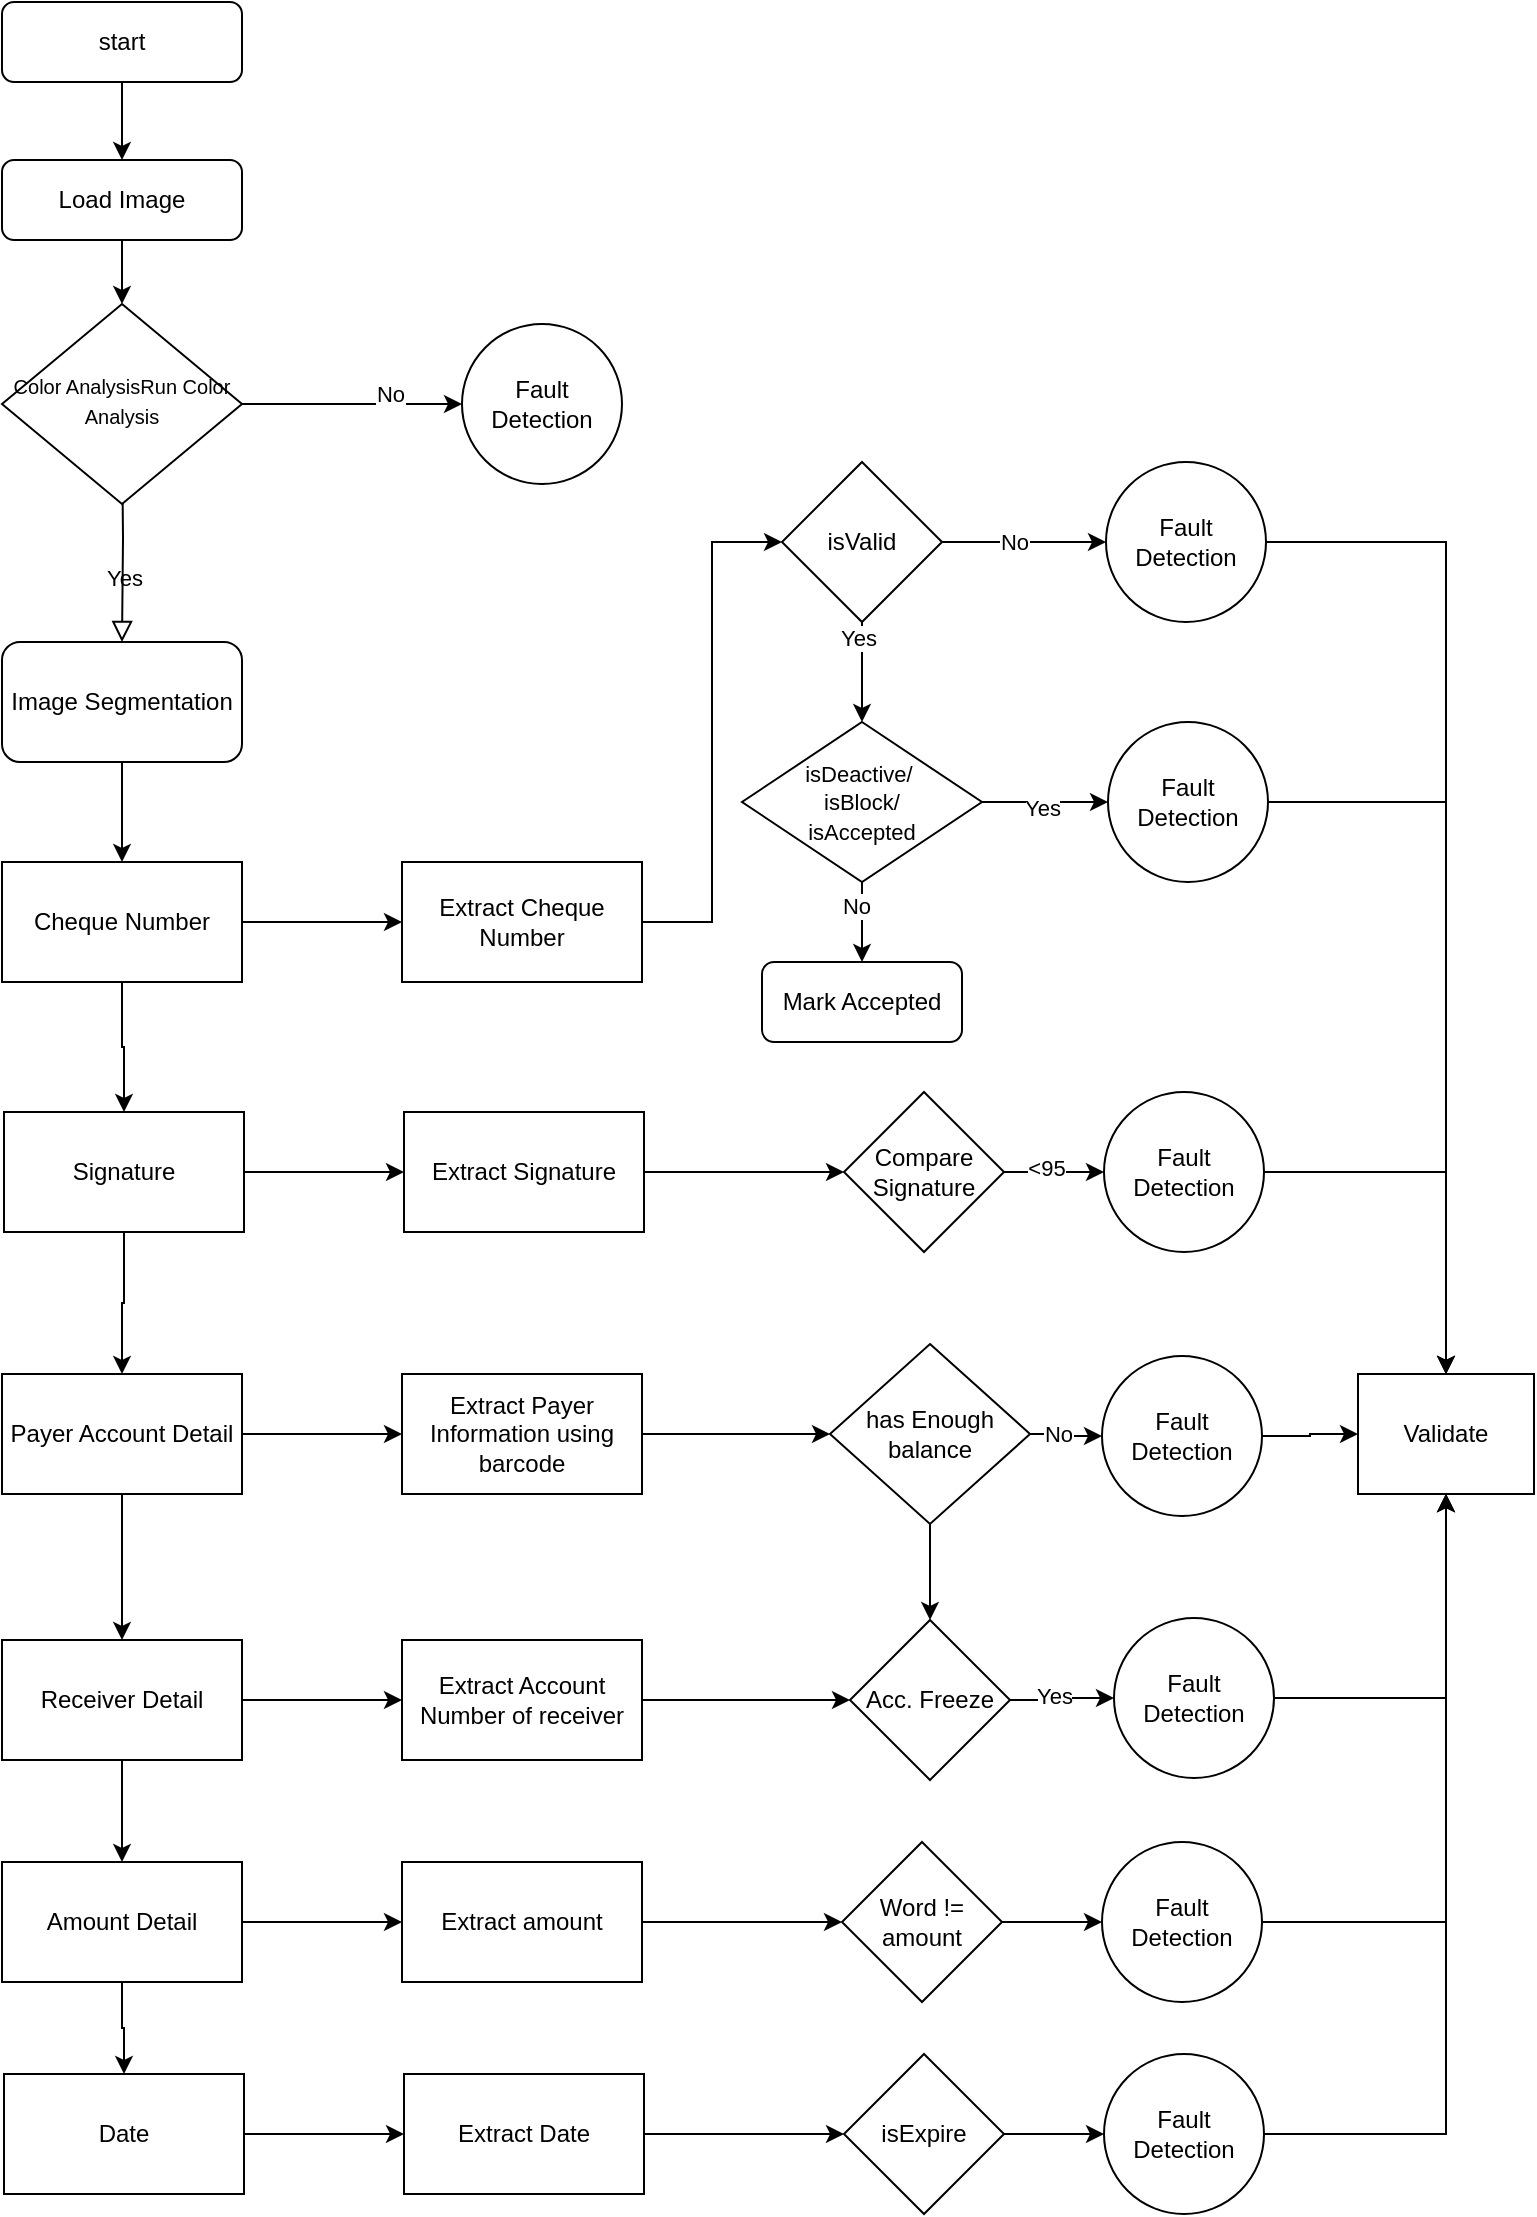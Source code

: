 <mxfile version="25.0.3">
  <diagram id="C5RBs43oDa-KdzZeNtuy" name="Page-1">
    <mxGraphModel dx="1142" dy="1085" grid="1" gridSize="10" guides="1" tooltips="1" connect="1" arrows="1" fold="1" page="1" pageScale="1" pageWidth="827" pageHeight="1169" math="0" shadow="0">
      <root>
        <mxCell id="WIyWlLk6GJQsqaUBKTNV-0" />
        <mxCell id="WIyWlLk6GJQsqaUBKTNV-1" parent="WIyWlLk6GJQsqaUBKTNV-0" />
        <mxCell id="KiJ6XRheen4GXO749P8N-3" style="edgeStyle=orthogonalEdgeStyle;rounded=0;orthogonalLoop=1;jettySize=auto;html=1;exitX=0.5;exitY=1;exitDx=0;exitDy=0;entryX=0.5;entryY=0;entryDx=0;entryDy=0;" edge="1" parent="WIyWlLk6GJQsqaUBKTNV-1" source="WIyWlLk6GJQsqaUBKTNV-3" target="WIyWlLk6GJQsqaUBKTNV-6">
          <mxGeometry relative="1" as="geometry">
            <mxPoint x="102" y="155" as="targetPoint" />
          </mxGeometry>
        </mxCell>
        <mxCell id="WIyWlLk6GJQsqaUBKTNV-3" value="Load Image" style="rounded=1;whiteSpace=wrap;html=1;fontSize=12;glass=0;strokeWidth=1;shadow=0;" parent="WIyWlLk6GJQsqaUBKTNV-1" vertex="1">
          <mxGeometry x="42" y="103" width="120" height="40" as="geometry" />
        </mxCell>
        <mxCell id="WIyWlLk6GJQsqaUBKTNV-4" value="Yes" style="rounded=0;html=1;jettySize=auto;orthogonalLoop=1;fontSize=11;endArrow=block;endFill=0;endSize=8;strokeWidth=1;shadow=0;labelBackgroundColor=none;edgeStyle=orthogonalEdgeStyle;exitX=0.5;exitY=1;exitDx=0;exitDy=0;entryX=0.5;entryY=0;entryDx=0;entryDy=0;" parent="WIyWlLk6GJQsqaUBKTNV-1" target="KiJ6XRheen4GXO749P8N-5" edge="1">
          <mxGeometry y="20" relative="1" as="geometry">
            <mxPoint as="offset" />
            <mxPoint x="102" y="239" as="sourcePoint" />
            <mxPoint x="102" y="304" as="targetPoint" />
          </mxGeometry>
        </mxCell>
        <mxCell id="KiJ6XRheen4GXO749P8N-21" style="edgeStyle=orthogonalEdgeStyle;rounded=0;orthogonalLoop=1;jettySize=auto;html=1;exitX=1;exitY=0.5;exitDx=0;exitDy=0;" edge="1" parent="WIyWlLk6GJQsqaUBKTNV-1" source="WIyWlLk6GJQsqaUBKTNV-6" target="KiJ6XRheen4GXO749P8N-18">
          <mxGeometry relative="1" as="geometry" />
        </mxCell>
        <mxCell id="KiJ6XRheen4GXO749P8N-22" value="No" style="edgeLabel;html=1;align=center;verticalAlign=middle;resizable=0;points=[];" vertex="1" connectable="0" parent="KiJ6XRheen4GXO749P8N-21">
          <mxGeometry x="0.345" y="5" relative="1" as="geometry">
            <mxPoint as="offset" />
          </mxGeometry>
        </mxCell>
        <mxCell id="WIyWlLk6GJQsqaUBKTNV-6" value="&lt;font style=&quot;font-size: 10px;&quot;&gt;Color AnalysisRun Color Analysis&lt;/font&gt;" style="rhombus;whiteSpace=wrap;html=1;shadow=0;fontFamily=Helvetica;fontSize=12;align=center;strokeWidth=1;spacing=6;spacingTop=-4;" parent="WIyWlLk6GJQsqaUBKTNV-1" vertex="1">
          <mxGeometry x="42" y="175" width="120" height="100" as="geometry" />
        </mxCell>
        <mxCell id="WIyWlLk6GJQsqaUBKTNV-9" value="Yes" style="edgeStyle=orthogonalEdgeStyle;rounded=0;html=1;jettySize=auto;orthogonalLoop=1;fontSize=11;endArrow=block;endFill=0;endSize=8;strokeWidth=1;shadow=0;labelBackgroundColor=none;" parent="WIyWlLk6GJQsqaUBKTNV-1" target="WIyWlLk6GJQsqaUBKTNV-12" edge="1">
          <mxGeometry y="10" relative="1" as="geometry">
            <mxPoint as="offset" />
            <mxPoint x="270" y="380" as="sourcePoint" />
          </mxGeometry>
        </mxCell>
        <mxCell id="KiJ6XRheen4GXO749P8N-1" style="edgeStyle=orthogonalEdgeStyle;rounded=0;orthogonalLoop=1;jettySize=auto;html=1;exitX=0.5;exitY=1;exitDx=0;exitDy=0;" edge="1" parent="WIyWlLk6GJQsqaUBKTNV-1" source="KiJ6XRheen4GXO749P8N-0" target="WIyWlLk6GJQsqaUBKTNV-3">
          <mxGeometry relative="1" as="geometry" />
        </mxCell>
        <mxCell id="KiJ6XRheen4GXO749P8N-0" value="start" style="rounded=1;whiteSpace=wrap;html=1;fontSize=12;glass=0;strokeWidth=1;shadow=0;" vertex="1" parent="WIyWlLk6GJQsqaUBKTNV-1">
          <mxGeometry x="42" y="24" width="120" height="40" as="geometry" />
        </mxCell>
        <mxCell id="KiJ6XRheen4GXO749P8N-10" style="edgeStyle=orthogonalEdgeStyle;rounded=0;orthogonalLoop=1;jettySize=auto;html=1;exitX=0.5;exitY=1;exitDx=0;exitDy=0;" edge="1" parent="WIyWlLk6GJQsqaUBKTNV-1" source="KiJ6XRheen4GXO749P8N-5">
          <mxGeometry relative="1" as="geometry">
            <mxPoint x="102" y="454" as="targetPoint" />
          </mxGeometry>
        </mxCell>
        <mxCell id="KiJ6XRheen4GXO749P8N-5" value="Image Segmentation" style="rounded=1;whiteSpace=wrap;html=1;" vertex="1" parent="WIyWlLk6GJQsqaUBKTNV-1">
          <mxGeometry x="42" y="344" width="120" height="60" as="geometry" />
        </mxCell>
        <mxCell id="KiJ6XRheen4GXO749P8N-13" value="" style="edgeStyle=orthogonalEdgeStyle;rounded=0;orthogonalLoop=1;jettySize=auto;html=1;" edge="1" parent="WIyWlLk6GJQsqaUBKTNV-1" source="KiJ6XRheen4GXO749P8N-11" target="KiJ6XRheen4GXO749P8N-12">
          <mxGeometry relative="1" as="geometry" />
        </mxCell>
        <mxCell id="KiJ6XRheen4GXO749P8N-38" value="" style="edgeStyle=orthogonalEdgeStyle;rounded=0;orthogonalLoop=1;jettySize=auto;html=1;" edge="1" parent="WIyWlLk6GJQsqaUBKTNV-1" source="KiJ6XRheen4GXO749P8N-11" target="KiJ6XRheen4GXO749P8N-37">
          <mxGeometry relative="1" as="geometry" />
        </mxCell>
        <mxCell id="KiJ6XRheen4GXO749P8N-11" value="Cheque Number" style="rounded=0;whiteSpace=wrap;html=1;" vertex="1" parent="WIyWlLk6GJQsqaUBKTNV-1">
          <mxGeometry x="42" y="454" width="120" height="60" as="geometry" />
        </mxCell>
        <mxCell id="KiJ6XRheen4GXO749P8N-70" style="edgeStyle=orthogonalEdgeStyle;rounded=0;orthogonalLoop=1;jettySize=auto;html=1;exitX=1;exitY=0.5;exitDx=0;exitDy=0;entryX=0;entryY=0.5;entryDx=0;entryDy=0;" edge="1" parent="WIyWlLk6GJQsqaUBKTNV-1" source="KiJ6XRheen4GXO749P8N-12" target="KiJ6XRheen4GXO749P8N-14">
          <mxGeometry relative="1" as="geometry" />
        </mxCell>
        <mxCell id="KiJ6XRheen4GXO749P8N-12" value="Extract Cheque Number" style="rounded=0;whiteSpace=wrap;html=1;" vertex="1" parent="WIyWlLk6GJQsqaUBKTNV-1">
          <mxGeometry x="242" y="454" width="120" height="60" as="geometry" />
        </mxCell>
        <mxCell id="KiJ6XRheen4GXO749P8N-17" value="" style="edgeStyle=orthogonalEdgeStyle;rounded=0;orthogonalLoop=1;jettySize=auto;html=1;" edge="1" parent="WIyWlLk6GJQsqaUBKTNV-1" source="KiJ6XRheen4GXO749P8N-14" target="KiJ6XRheen4GXO749P8N-16">
          <mxGeometry relative="1" as="geometry" />
        </mxCell>
        <mxCell id="KiJ6XRheen4GXO749P8N-24" value="No" style="edgeLabel;html=1;align=center;verticalAlign=middle;resizable=0;points=[];" vertex="1" connectable="0" parent="KiJ6XRheen4GXO749P8N-17">
          <mxGeometry x="-0.125" relative="1" as="geometry">
            <mxPoint as="offset" />
          </mxGeometry>
        </mxCell>
        <mxCell id="KiJ6XRheen4GXO749P8N-42" style="edgeStyle=orthogonalEdgeStyle;rounded=0;orthogonalLoop=1;jettySize=auto;html=1;exitX=0.5;exitY=1;exitDx=0;exitDy=0;entryX=0.5;entryY=0;entryDx=0;entryDy=0;" edge="1" parent="WIyWlLk6GJQsqaUBKTNV-1" source="KiJ6XRheen4GXO749P8N-14" target="KiJ6XRheen4GXO749P8N-29">
          <mxGeometry relative="1" as="geometry" />
        </mxCell>
        <mxCell id="KiJ6XRheen4GXO749P8N-43" value="Yes" style="edgeLabel;html=1;align=center;verticalAlign=middle;resizable=0;points=[];" vertex="1" connectable="0" parent="KiJ6XRheen4GXO749P8N-42">
          <mxGeometry x="-0.7" y="-2" relative="1" as="geometry">
            <mxPoint as="offset" />
          </mxGeometry>
        </mxCell>
        <mxCell id="KiJ6XRheen4GXO749P8N-14" value="isValid" style="rhombus;whiteSpace=wrap;html=1;rounded=0;" vertex="1" parent="WIyWlLk6GJQsqaUBKTNV-1">
          <mxGeometry x="432" y="254" width="80" height="80" as="geometry" />
        </mxCell>
        <mxCell id="KiJ6XRheen4GXO749P8N-103" style="edgeStyle=orthogonalEdgeStyle;rounded=0;orthogonalLoop=1;jettySize=auto;html=1;exitX=1;exitY=0.5;exitDx=0;exitDy=0;entryX=0.5;entryY=0;entryDx=0;entryDy=0;" edge="1" parent="WIyWlLk6GJQsqaUBKTNV-1" source="KiJ6XRheen4GXO749P8N-16" target="KiJ6XRheen4GXO749P8N-96">
          <mxGeometry relative="1" as="geometry" />
        </mxCell>
        <mxCell id="KiJ6XRheen4GXO749P8N-16" value="Fault Detection" style="ellipse;whiteSpace=wrap;html=1;rounded=0;" vertex="1" parent="WIyWlLk6GJQsqaUBKTNV-1">
          <mxGeometry x="594" y="254" width="80" height="80" as="geometry" />
        </mxCell>
        <mxCell id="KiJ6XRheen4GXO749P8N-18" value="Fault Detection" style="ellipse;whiteSpace=wrap;html=1;rounded=0;" vertex="1" parent="WIyWlLk6GJQsqaUBKTNV-1">
          <mxGeometry x="272" y="185" width="80" height="80" as="geometry" />
        </mxCell>
        <mxCell id="KiJ6XRheen4GXO749P8N-27" style="edgeStyle=orthogonalEdgeStyle;rounded=0;orthogonalLoop=1;jettySize=auto;html=1;exitX=0.5;exitY=1;exitDx=0;exitDy=0;" edge="1" parent="WIyWlLk6GJQsqaUBKTNV-1" source="KiJ6XRheen4GXO749P8N-29" target="KiJ6XRheen4GXO749P8N-36">
          <mxGeometry relative="1" as="geometry">
            <mxPoint x="482" y="529" as="targetPoint" />
          </mxGeometry>
        </mxCell>
        <mxCell id="KiJ6XRheen4GXO749P8N-28" value="No" style="edgeLabel;html=1;align=center;verticalAlign=middle;resizable=0;points=[];" vertex="1" connectable="0" parent="KiJ6XRheen4GXO749P8N-27">
          <mxGeometry x="-0.389" y="-3" relative="1" as="geometry">
            <mxPoint as="offset" />
          </mxGeometry>
        </mxCell>
        <mxCell id="KiJ6XRheen4GXO749P8N-31" style="edgeStyle=orthogonalEdgeStyle;rounded=0;orthogonalLoop=1;jettySize=auto;html=1;exitX=1;exitY=0.5;exitDx=0;exitDy=0;entryX=0;entryY=0.5;entryDx=0;entryDy=0;" edge="1" parent="WIyWlLk6GJQsqaUBKTNV-1" source="KiJ6XRheen4GXO749P8N-29" target="KiJ6XRheen4GXO749P8N-30">
          <mxGeometry relative="1" as="geometry" />
        </mxCell>
        <mxCell id="KiJ6XRheen4GXO749P8N-32" value="Yes" style="edgeLabel;html=1;align=center;verticalAlign=middle;resizable=0;points=[];" vertex="1" connectable="0" parent="KiJ6XRheen4GXO749P8N-31">
          <mxGeometry x="-0.05" y="-3" relative="1" as="geometry">
            <mxPoint as="offset" />
          </mxGeometry>
        </mxCell>
        <mxCell id="KiJ6XRheen4GXO749P8N-29" value="&lt;div&gt;&lt;font style=&quot;font-size: 11px;&quot;&gt;isDeactive/&amp;nbsp;&lt;/font&gt;&lt;/div&gt;&lt;div&gt;&lt;font style=&quot;font-size: 11px;&quot;&gt;isBlock/&lt;/font&gt;&lt;/div&gt;&lt;div&gt;&lt;font style=&quot;font-size: 11px;&quot;&gt;isAccepted&lt;br&gt;&lt;/font&gt;&lt;/div&gt;" style="rhombus;whiteSpace=wrap;html=1;rounded=0;" vertex="1" parent="WIyWlLk6GJQsqaUBKTNV-1">
          <mxGeometry x="412" y="384" width="120" height="80" as="geometry" />
        </mxCell>
        <mxCell id="KiJ6XRheen4GXO749P8N-99" style="edgeStyle=orthogonalEdgeStyle;rounded=0;orthogonalLoop=1;jettySize=auto;html=1;exitX=1;exitY=0.5;exitDx=0;exitDy=0;entryX=0.5;entryY=0;entryDx=0;entryDy=0;" edge="1" parent="WIyWlLk6GJQsqaUBKTNV-1" source="KiJ6XRheen4GXO749P8N-30" target="KiJ6XRheen4GXO749P8N-96">
          <mxGeometry relative="1" as="geometry" />
        </mxCell>
        <mxCell id="KiJ6XRheen4GXO749P8N-30" value="Fault Detection" style="ellipse;whiteSpace=wrap;html=1;rounded=0;" vertex="1" parent="WIyWlLk6GJQsqaUBKTNV-1">
          <mxGeometry x="595" y="384" width="80" height="80" as="geometry" />
        </mxCell>
        <mxCell id="KiJ6XRheen4GXO749P8N-36" value="Mark Accepted" style="rounded=1;whiteSpace=wrap;html=1;" vertex="1" parent="WIyWlLk6GJQsqaUBKTNV-1">
          <mxGeometry x="422" y="504" width="100" height="40" as="geometry" />
        </mxCell>
        <mxCell id="KiJ6XRheen4GXO749P8N-40" value="" style="edgeStyle=orthogonalEdgeStyle;rounded=0;orthogonalLoop=1;jettySize=auto;html=1;" edge="1" parent="WIyWlLk6GJQsqaUBKTNV-1" source="KiJ6XRheen4GXO749P8N-37" target="KiJ6XRheen4GXO749P8N-39">
          <mxGeometry relative="1" as="geometry" />
        </mxCell>
        <mxCell id="KiJ6XRheen4GXO749P8N-52" value="" style="edgeStyle=orthogonalEdgeStyle;rounded=0;orthogonalLoop=1;jettySize=auto;html=1;" edge="1" parent="WIyWlLk6GJQsqaUBKTNV-1" source="KiJ6XRheen4GXO749P8N-37" target="KiJ6XRheen4GXO749P8N-51">
          <mxGeometry relative="1" as="geometry" />
        </mxCell>
        <mxCell id="KiJ6XRheen4GXO749P8N-37" value="Signature" style="whiteSpace=wrap;html=1;rounded=0;" vertex="1" parent="WIyWlLk6GJQsqaUBKTNV-1">
          <mxGeometry x="43" y="579" width="120" height="60" as="geometry" />
        </mxCell>
        <mxCell id="KiJ6XRheen4GXO749P8N-47" value="" style="edgeStyle=orthogonalEdgeStyle;rounded=0;orthogonalLoop=1;jettySize=auto;html=1;" edge="1" parent="WIyWlLk6GJQsqaUBKTNV-1" source="KiJ6XRheen4GXO749P8N-39" target="KiJ6XRheen4GXO749P8N-46">
          <mxGeometry relative="1" as="geometry" />
        </mxCell>
        <mxCell id="KiJ6XRheen4GXO749P8N-39" value="Extract Signature" style="whiteSpace=wrap;html=1;rounded=0;" vertex="1" parent="WIyWlLk6GJQsqaUBKTNV-1">
          <mxGeometry x="243" y="579" width="120" height="60" as="geometry" />
        </mxCell>
        <mxCell id="KiJ6XRheen4GXO749P8N-49" value="" style="edgeStyle=orthogonalEdgeStyle;rounded=0;orthogonalLoop=1;jettySize=auto;html=1;" edge="1" parent="WIyWlLk6GJQsqaUBKTNV-1" source="KiJ6XRheen4GXO749P8N-46" target="KiJ6XRheen4GXO749P8N-48">
          <mxGeometry relative="1" as="geometry" />
        </mxCell>
        <mxCell id="KiJ6XRheen4GXO749P8N-50" value="&amp;lt;95" style="edgeLabel;html=1;align=center;verticalAlign=middle;resizable=0;points=[];" vertex="1" connectable="0" parent="KiJ6XRheen4GXO749P8N-49">
          <mxGeometry x="-0.175" y="2" relative="1" as="geometry">
            <mxPoint as="offset" />
          </mxGeometry>
        </mxCell>
        <mxCell id="KiJ6XRheen4GXO749P8N-46" value="Compare Signature" style="rhombus;whiteSpace=wrap;html=1;rounded=0;" vertex="1" parent="WIyWlLk6GJQsqaUBKTNV-1">
          <mxGeometry x="463" y="569" width="80" height="80" as="geometry" />
        </mxCell>
        <mxCell id="KiJ6XRheen4GXO749P8N-98" style="edgeStyle=orthogonalEdgeStyle;rounded=0;orthogonalLoop=1;jettySize=auto;html=1;exitX=1;exitY=0.5;exitDx=0;exitDy=0;entryX=0.5;entryY=0;entryDx=0;entryDy=0;" edge="1" parent="WIyWlLk6GJQsqaUBKTNV-1" source="KiJ6XRheen4GXO749P8N-48" target="KiJ6XRheen4GXO749P8N-96">
          <mxGeometry relative="1" as="geometry" />
        </mxCell>
        <mxCell id="KiJ6XRheen4GXO749P8N-48" value="Fault Detection" style="ellipse;whiteSpace=wrap;html=1;rounded=0;" vertex="1" parent="WIyWlLk6GJQsqaUBKTNV-1">
          <mxGeometry x="593" y="569" width="80" height="80" as="geometry" />
        </mxCell>
        <mxCell id="KiJ6XRheen4GXO749P8N-54" value="" style="edgeStyle=orthogonalEdgeStyle;rounded=0;orthogonalLoop=1;jettySize=auto;html=1;" edge="1" parent="WIyWlLk6GJQsqaUBKTNV-1" source="KiJ6XRheen4GXO749P8N-51" target="KiJ6XRheen4GXO749P8N-53">
          <mxGeometry relative="1" as="geometry" />
        </mxCell>
        <mxCell id="KiJ6XRheen4GXO749P8N-61" value="" style="edgeStyle=orthogonalEdgeStyle;rounded=0;orthogonalLoop=1;jettySize=auto;html=1;" edge="1" parent="WIyWlLk6GJQsqaUBKTNV-1" source="KiJ6XRheen4GXO749P8N-51" target="KiJ6XRheen4GXO749P8N-60">
          <mxGeometry relative="1" as="geometry" />
        </mxCell>
        <mxCell id="KiJ6XRheen4GXO749P8N-51" value="Payer Account Detail" style="whiteSpace=wrap;html=1;rounded=0;" vertex="1" parent="WIyWlLk6GJQsqaUBKTNV-1">
          <mxGeometry x="42" y="710" width="120" height="60" as="geometry" />
        </mxCell>
        <mxCell id="KiJ6XRheen4GXO749P8N-56" value="" style="edgeStyle=orthogonalEdgeStyle;rounded=0;orthogonalLoop=1;jettySize=auto;html=1;entryX=0;entryY=0.5;entryDx=0;entryDy=0;" edge="1" parent="WIyWlLk6GJQsqaUBKTNV-1" source="KiJ6XRheen4GXO749P8N-53" target="KiJ6XRheen4GXO749P8N-55">
          <mxGeometry relative="1" as="geometry">
            <mxPoint x="462" y="740" as="targetPoint" />
          </mxGeometry>
        </mxCell>
        <mxCell id="KiJ6XRheen4GXO749P8N-53" value="Extract Payer Information using barcode" style="whiteSpace=wrap;html=1;rounded=0;" vertex="1" parent="WIyWlLk6GJQsqaUBKTNV-1">
          <mxGeometry x="242" y="710" width="120" height="60" as="geometry" />
        </mxCell>
        <mxCell id="KiJ6XRheen4GXO749P8N-58" value="" style="edgeStyle=orthogonalEdgeStyle;rounded=0;orthogonalLoop=1;jettySize=auto;html=1;exitX=1;exitY=0.5;exitDx=0;exitDy=0;" edge="1" parent="WIyWlLk6GJQsqaUBKTNV-1" source="KiJ6XRheen4GXO749P8N-55" target="KiJ6XRheen4GXO749P8N-57">
          <mxGeometry relative="1" as="geometry">
            <mxPoint x="562" y="740" as="sourcePoint" />
          </mxGeometry>
        </mxCell>
        <mxCell id="KiJ6XRheen4GXO749P8N-59" value="No" style="edgeLabel;html=1;align=center;verticalAlign=middle;resizable=0;points=[];" vertex="1" connectable="0" parent="KiJ6XRheen4GXO749P8N-58">
          <mxGeometry x="-0.257" relative="1" as="geometry">
            <mxPoint as="offset" />
          </mxGeometry>
        </mxCell>
        <mxCell id="KiJ6XRheen4GXO749P8N-84" style="edgeStyle=orthogonalEdgeStyle;rounded=0;orthogonalLoop=1;jettySize=auto;html=1;exitX=0.5;exitY=1;exitDx=0;exitDy=0;entryX=0.5;entryY=0;entryDx=0;entryDy=0;" edge="1" parent="WIyWlLk6GJQsqaUBKTNV-1" source="KiJ6XRheen4GXO749P8N-55" target="KiJ6XRheen4GXO749P8N-64">
          <mxGeometry relative="1" as="geometry" />
        </mxCell>
        <mxCell id="KiJ6XRheen4GXO749P8N-55" value="has Enough balance" style="rhombus;whiteSpace=wrap;html=1;rounded=0;" vertex="1" parent="WIyWlLk6GJQsqaUBKTNV-1">
          <mxGeometry x="456" y="695" width="100" height="90" as="geometry" />
        </mxCell>
        <mxCell id="KiJ6XRheen4GXO749P8N-97" value="" style="edgeStyle=orthogonalEdgeStyle;rounded=0;orthogonalLoop=1;jettySize=auto;html=1;" edge="1" parent="WIyWlLk6GJQsqaUBKTNV-1" source="KiJ6XRheen4GXO749P8N-57" target="KiJ6XRheen4GXO749P8N-96">
          <mxGeometry relative="1" as="geometry" />
        </mxCell>
        <mxCell id="KiJ6XRheen4GXO749P8N-57" value="Fault Detection" style="ellipse;whiteSpace=wrap;html=1;rounded=0;" vertex="1" parent="WIyWlLk6GJQsqaUBKTNV-1">
          <mxGeometry x="592" y="701" width="80" height="80" as="geometry" />
        </mxCell>
        <mxCell id="KiJ6XRheen4GXO749P8N-63" value="" style="edgeStyle=orthogonalEdgeStyle;rounded=0;orthogonalLoop=1;jettySize=auto;html=1;" edge="1" parent="WIyWlLk6GJQsqaUBKTNV-1" source="KiJ6XRheen4GXO749P8N-60" target="KiJ6XRheen4GXO749P8N-62">
          <mxGeometry relative="1" as="geometry" />
        </mxCell>
        <mxCell id="KiJ6XRheen4GXO749P8N-73" value="" style="edgeStyle=orthogonalEdgeStyle;rounded=0;orthogonalLoop=1;jettySize=auto;html=1;" edge="1" parent="WIyWlLk6GJQsqaUBKTNV-1" source="KiJ6XRheen4GXO749P8N-60" target="KiJ6XRheen4GXO749P8N-72">
          <mxGeometry relative="1" as="geometry" />
        </mxCell>
        <mxCell id="KiJ6XRheen4GXO749P8N-60" value="Receiver Detail" style="whiteSpace=wrap;html=1;rounded=0;" vertex="1" parent="WIyWlLk6GJQsqaUBKTNV-1">
          <mxGeometry x="42" y="843" width="120" height="60" as="geometry" />
        </mxCell>
        <mxCell id="KiJ6XRheen4GXO749P8N-65" value="" style="edgeStyle=orthogonalEdgeStyle;rounded=0;orthogonalLoop=1;jettySize=auto;html=1;" edge="1" parent="WIyWlLk6GJQsqaUBKTNV-1" source="KiJ6XRheen4GXO749P8N-62" target="KiJ6XRheen4GXO749P8N-64">
          <mxGeometry relative="1" as="geometry" />
        </mxCell>
        <mxCell id="KiJ6XRheen4GXO749P8N-62" value="Extract Account Number of receiver" style="whiteSpace=wrap;html=1;rounded=0;" vertex="1" parent="WIyWlLk6GJQsqaUBKTNV-1">
          <mxGeometry x="242" y="843" width="120" height="60" as="geometry" />
        </mxCell>
        <mxCell id="KiJ6XRheen4GXO749P8N-67" value="" style="edgeStyle=orthogonalEdgeStyle;rounded=0;orthogonalLoop=1;jettySize=auto;html=1;" edge="1" parent="WIyWlLk6GJQsqaUBKTNV-1" source="KiJ6XRheen4GXO749P8N-64" target="KiJ6XRheen4GXO749P8N-66">
          <mxGeometry relative="1" as="geometry" />
        </mxCell>
        <mxCell id="KiJ6XRheen4GXO749P8N-68" value="Yes" style="edgeLabel;html=1;align=center;verticalAlign=middle;resizable=0;points=[];" vertex="1" connectable="0" parent="KiJ6XRheen4GXO749P8N-67">
          <mxGeometry x="-0.175" y="2" relative="1" as="geometry">
            <mxPoint as="offset" />
          </mxGeometry>
        </mxCell>
        <mxCell id="KiJ6XRheen4GXO749P8N-64" value="Acc. Freeze" style="rhombus;whiteSpace=wrap;html=1;rounded=0;" vertex="1" parent="WIyWlLk6GJQsqaUBKTNV-1">
          <mxGeometry x="466" y="833" width="80" height="80" as="geometry" />
        </mxCell>
        <mxCell id="KiJ6XRheen4GXO749P8N-100" style="edgeStyle=orthogonalEdgeStyle;rounded=0;orthogonalLoop=1;jettySize=auto;html=1;exitX=1;exitY=0.5;exitDx=0;exitDy=0;entryX=0.5;entryY=1;entryDx=0;entryDy=0;" edge="1" parent="WIyWlLk6GJQsqaUBKTNV-1" source="KiJ6XRheen4GXO749P8N-66" target="KiJ6XRheen4GXO749P8N-96">
          <mxGeometry relative="1" as="geometry" />
        </mxCell>
        <mxCell id="KiJ6XRheen4GXO749P8N-66" value="Fault Detection" style="ellipse;whiteSpace=wrap;html=1;rounded=0;" vertex="1" parent="WIyWlLk6GJQsqaUBKTNV-1">
          <mxGeometry x="598" y="832" width="80" height="80" as="geometry" />
        </mxCell>
        <mxCell id="KiJ6XRheen4GXO749P8N-75" value="" style="edgeStyle=orthogonalEdgeStyle;rounded=0;orthogonalLoop=1;jettySize=auto;html=1;" edge="1" parent="WIyWlLk6GJQsqaUBKTNV-1" source="KiJ6XRheen4GXO749P8N-72" target="KiJ6XRheen4GXO749P8N-74">
          <mxGeometry relative="1" as="geometry" />
        </mxCell>
        <mxCell id="KiJ6XRheen4GXO749P8N-87" value="" style="edgeStyle=orthogonalEdgeStyle;rounded=0;orthogonalLoop=1;jettySize=auto;html=1;" edge="1" parent="WIyWlLk6GJQsqaUBKTNV-1" source="KiJ6XRheen4GXO749P8N-72" target="KiJ6XRheen4GXO749P8N-86">
          <mxGeometry relative="1" as="geometry" />
        </mxCell>
        <mxCell id="KiJ6XRheen4GXO749P8N-72" value="Amount Detail" style="whiteSpace=wrap;html=1;rounded=0;" vertex="1" parent="WIyWlLk6GJQsqaUBKTNV-1">
          <mxGeometry x="42" y="954" width="120" height="60" as="geometry" />
        </mxCell>
        <mxCell id="KiJ6XRheen4GXO749P8N-77" value="" style="edgeStyle=orthogonalEdgeStyle;rounded=0;orthogonalLoop=1;jettySize=auto;html=1;" edge="1" parent="WIyWlLk6GJQsqaUBKTNV-1" source="KiJ6XRheen4GXO749P8N-74" target="KiJ6XRheen4GXO749P8N-76">
          <mxGeometry relative="1" as="geometry" />
        </mxCell>
        <mxCell id="KiJ6XRheen4GXO749P8N-74" value="Extract amount " style="whiteSpace=wrap;html=1;rounded=0;" vertex="1" parent="WIyWlLk6GJQsqaUBKTNV-1">
          <mxGeometry x="242" y="954" width="120" height="60" as="geometry" />
        </mxCell>
        <mxCell id="KiJ6XRheen4GXO749P8N-81" value="" style="edgeStyle=orthogonalEdgeStyle;rounded=0;orthogonalLoop=1;jettySize=auto;html=1;" edge="1" parent="WIyWlLk6GJQsqaUBKTNV-1" source="KiJ6XRheen4GXO749P8N-76" target="KiJ6XRheen4GXO749P8N-80">
          <mxGeometry relative="1" as="geometry" />
        </mxCell>
        <mxCell id="KiJ6XRheen4GXO749P8N-76" value="Word != amount" style="rhombus;whiteSpace=wrap;html=1;rounded=0;" vertex="1" parent="WIyWlLk6GJQsqaUBKTNV-1">
          <mxGeometry x="462" y="944" width="80" height="80" as="geometry" />
        </mxCell>
        <mxCell id="KiJ6XRheen4GXO749P8N-101" style="edgeStyle=orthogonalEdgeStyle;rounded=0;orthogonalLoop=1;jettySize=auto;html=1;exitX=1;exitY=0.5;exitDx=0;exitDy=0;entryX=0.5;entryY=1;entryDx=0;entryDy=0;" edge="1" parent="WIyWlLk6GJQsqaUBKTNV-1" source="KiJ6XRheen4GXO749P8N-80" target="KiJ6XRheen4GXO749P8N-96">
          <mxGeometry relative="1" as="geometry" />
        </mxCell>
        <mxCell id="KiJ6XRheen4GXO749P8N-80" value="Fault Detection" style="ellipse;whiteSpace=wrap;html=1;rounded=0;" vertex="1" parent="WIyWlLk6GJQsqaUBKTNV-1">
          <mxGeometry x="592" y="944" width="80" height="80" as="geometry" />
        </mxCell>
        <mxCell id="KiJ6XRheen4GXO749P8N-89" value="" style="edgeStyle=orthogonalEdgeStyle;rounded=0;orthogonalLoop=1;jettySize=auto;html=1;" edge="1" parent="WIyWlLk6GJQsqaUBKTNV-1" source="KiJ6XRheen4GXO749P8N-86" target="KiJ6XRheen4GXO749P8N-88">
          <mxGeometry relative="1" as="geometry" />
        </mxCell>
        <mxCell id="KiJ6XRheen4GXO749P8N-86" value="Date" style="whiteSpace=wrap;html=1;rounded=0;" vertex="1" parent="WIyWlLk6GJQsqaUBKTNV-1">
          <mxGeometry x="43" y="1060" width="120" height="60" as="geometry" />
        </mxCell>
        <mxCell id="KiJ6XRheen4GXO749P8N-91" value="" style="edgeStyle=orthogonalEdgeStyle;rounded=0;orthogonalLoop=1;jettySize=auto;html=1;" edge="1" parent="WIyWlLk6GJQsqaUBKTNV-1" source="KiJ6XRheen4GXO749P8N-88" target="KiJ6XRheen4GXO749P8N-90">
          <mxGeometry relative="1" as="geometry" />
        </mxCell>
        <mxCell id="KiJ6XRheen4GXO749P8N-88" value="Extract Date" style="whiteSpace=wrap;html=1;rounded=0;" vertex="1" parent="WIyWlLk6GJQsqaUBKTNV-1">
          <mxGeometry x="243" y="1060" width="120" height="60" as="geometry" />
        </mxCell>
        <mxCell id="KiJ6XRheen4GXO749P8N-93" value="" style="edgeStyle=orthogonalEdgeStyle;rounded=0;orthogonalLoop=1;jettySize=auto;html=1;" edge="1" parent="WIyWlLk6GJQsqaUBKTNV-1" source="KiJ6XRheen4GXO749P8N-90" target="KiJ6XRheen4GXO749P8N-92">
          <mxGeometry relative="1" as="geometry" />
        </mxCell>
        <mxCell id="KiJ6XRheen4GXO749P8N-90" value="isExpire" style="rhombus;whiteSpace=wrap;html=1;rounded=0;" vertex="1" parent="WIyWlLk6GJQsqaUBKTNV-1">
          <mxGeometry x="463" y="1050" width="80" height="80" as="geometry" />
        </mxCell>
        <mxCell id="KiJ6XRheen4GXO749P8N-102" style="edgeStyle=orthogonalEdgeStyle;rounded=0;orthogonalLoop=1;jettySize=auto;html=1;exitX=1;exitY=0.5;exitDx=0;exitDy=0;entryX=0.5;entryY=1;entryDx=0;entryDy=0;" edge="1" parent="WIyWlLk6GJQsqaUBKTNV-1" source="KiJ6XRheen4GXO749P8N-92" target="KiJ6XRheen4GXO749P8N-96">
          <mxGeometry relative="1" as="geometry" />
        </mxCell>
        <mxCell id="KiJ6XRheen4GXO749P8N-92" value="Fault Detection" style="ellipse;whiteSpace=wrap;html=1;rounded=0;" vertex="1" parent="WIyWlLk6GJQsqaUBKTNV-1">
          <mxGeometry x="593" y="1050" width="80" height="80" as="geometry" />
        </mxCell>
        <mxCell id="KiJ6XRheen4GXO749P8N-96" value="Validate" style="whiteSpace=wrap;html=1;rounded=0;" vertex="1" parent="WIyWlLk6GJQsqaUBKTNV-1">
          <mxGeometry x="720" y="710" width="88" height="60" as="geometry" />
        </mxCell>
      </root>
    </mxGraphModel>
  </diagram>
</mxfile>
